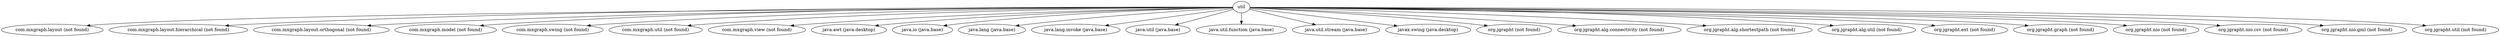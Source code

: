 digraph "util.jar" {
    // Path: util.jar
   "util"                                             -> "com.mxgraph.layout (not found)";
   "util"                                             -> "com.mxgraph.layout.hierarchical (not found)";
   "util"                                             -> "com.mxgraph.layout.orthogonal (not found)";
   "util"                                             -> "com.mxgraph.model (not found)";
   "util"                                             -> "com.mxgraph.swing (not found)";
   "util"                                             -> "com.mxgraph.util (not found)";
   "util"                                             -> "com.mxgraph.view (not found)";
   "util"                                             -> "java.awt (java.desktop)";
   "util"                                             -> "java.io (java.base)";
   "util"                                             -> "java.lang (java.base)";
   "util"                                             -> "java.lang.invoke (java.base)";
   "util"                                             -> "java.util (java.base)";
   "util"                                             -> "java.util.function (java.base)";
   "util"                                             -> "java.util.stream (java.base)";
   "util"                                             -> "javax.swing (java.desktop)";
   "util"                                             -> "org.jgrapht (not found)";
   "util"                                             -> "org.jgrapht.alg.connectivity (not found)";
   "util"                                             -> "org.jgrapht.alg.shortestpath (not found)";
   "util"                                             -> "org.jgrapht.alg.util (not found)";
   "util"                                             -> "org.jgrapht.ext (not found)";
   "util"                                             -> "org.jgrapht.graph (not found)";
   "util"                                             -> "org.jgrapht.nio (not found)";
   "util"                                             -> "org.jgrapht.nio.csv (not found)";
   "util"                                             -> "org.jgrapht.nio.gml (not found)";
   "util"                                             -> "org.jgrapht.util (not found)";
}
